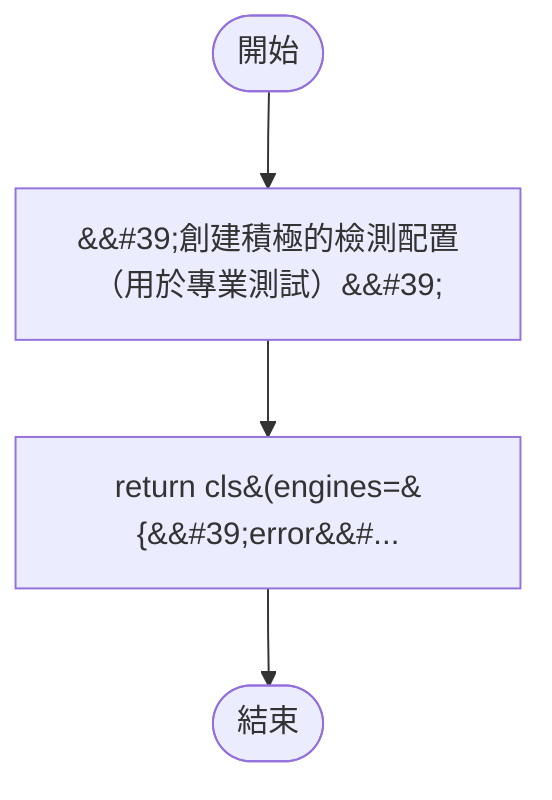 flowchart TB
    n1([開始])
    n2([結束])
    n3[&amp;&#35;39;創建積極的檢測配置（用於專業測試）&amp;&#35;39;]
    n4[return cls&#40;engines=&#123;&amp;&#35;39;error&amp;&#35;...]
    n1 --> n3
    n3 --> n4
    n4 --> n2